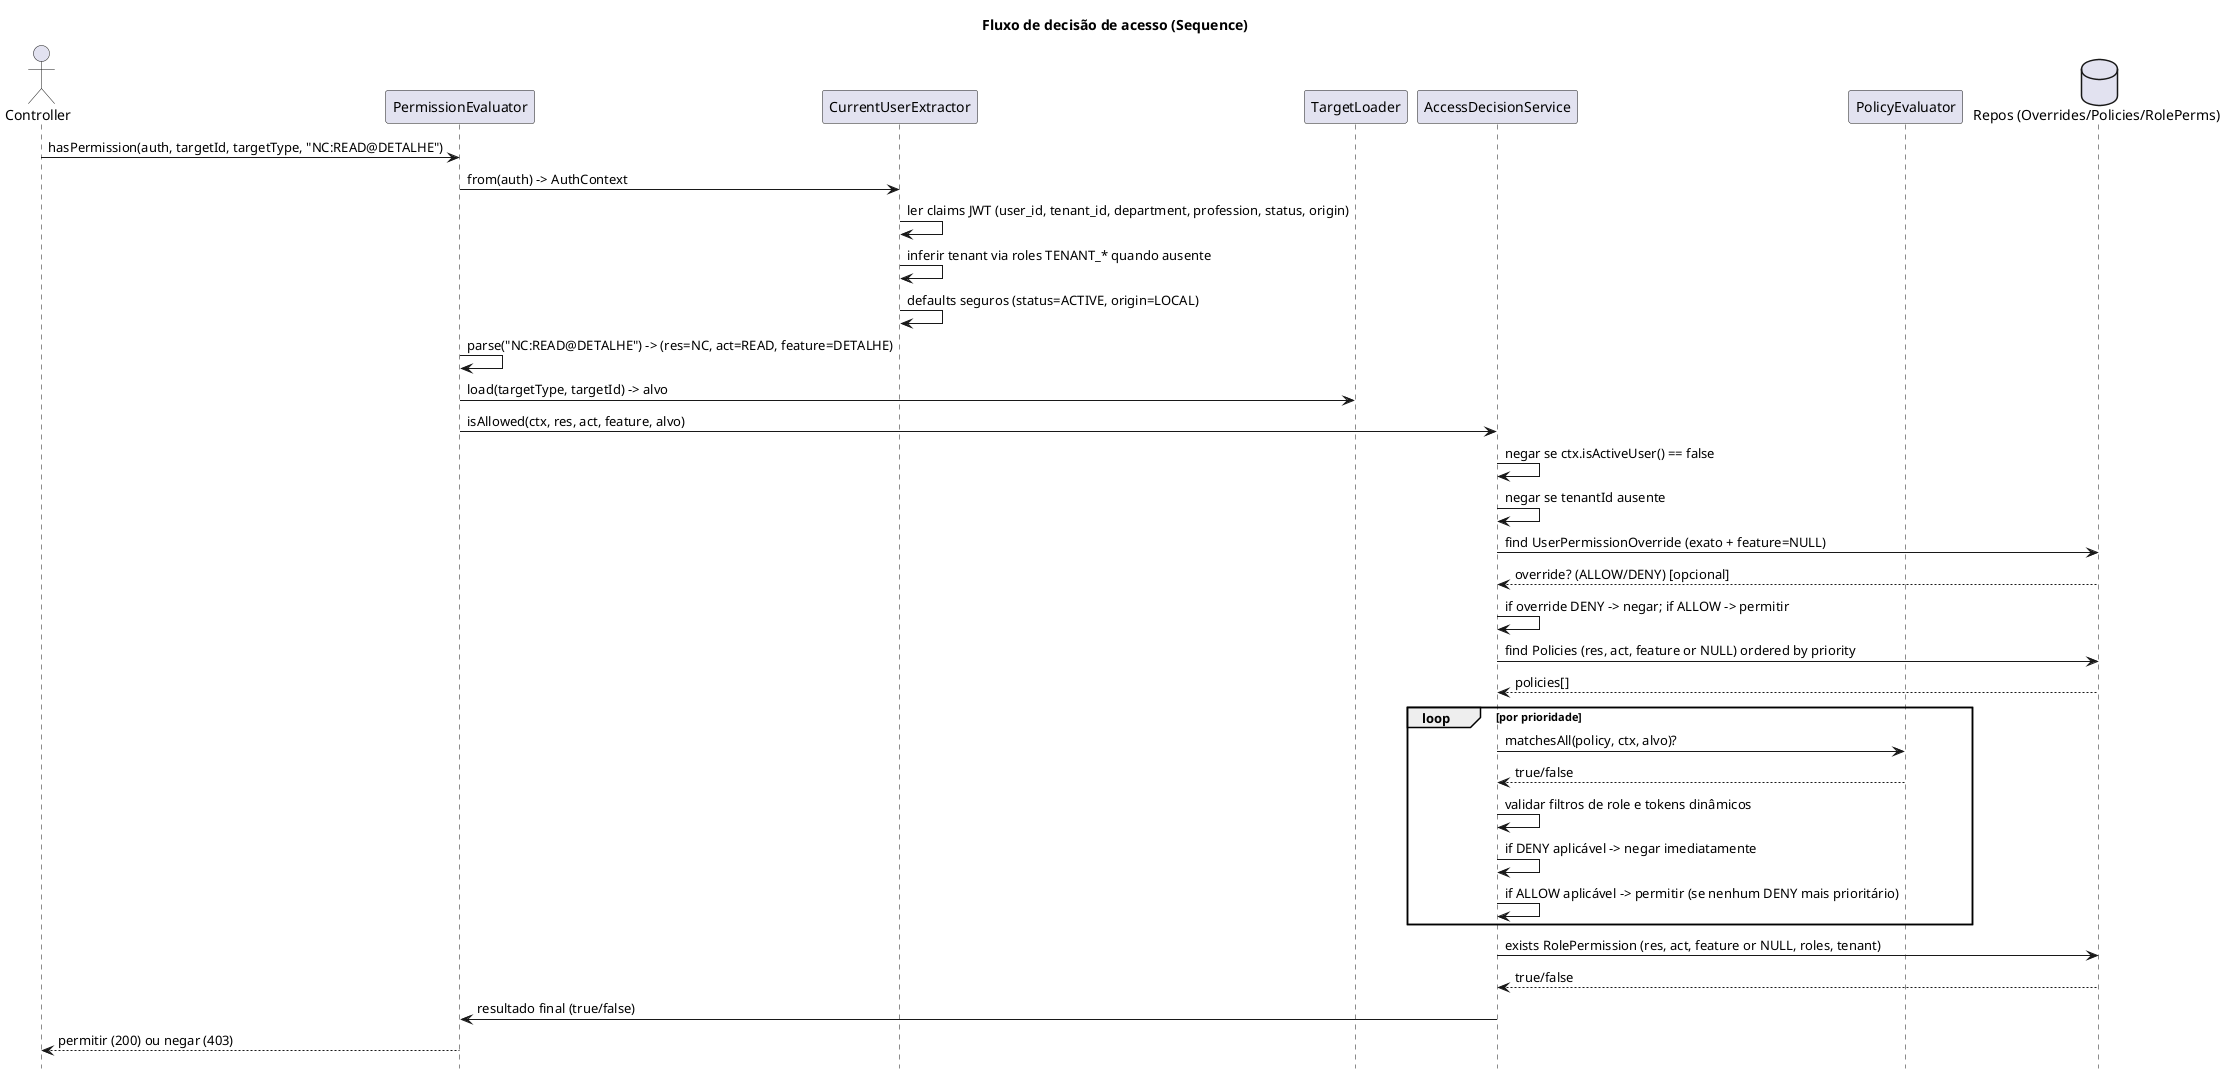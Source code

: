 @startuml
hide footbox
title Fluxo de decisão de acesso (Sequence)

actor Controller
participant "PermissionEvaluator" as PE
participant "CurrentUserExtractor" as CUE
participant "TargetLoader" as TL
participant "AccessDecisionService" as ADS
participant "PolicyEvaluator" as PEV
database "Repos (Overrides/Policies/RolePerms)" as REPO

Controller -> PE: hasPermission(auth, targetId, targetType, "NC:READ@DETALHE")
PE -> CUE: from(auth) -> AuthContext
CUE -> CUE: ler claims JWT (user_id, tenant_id, department, profession, status, origin)
CUE -> CUE: inferir tenant via roles TENANT_* quando ausente
CUE -> CUE: defaults seguros (status=ACTIVE, origin=LOCAL)
PE -> PE: parse("NC:READ@DETALHE") -> (res=NC, act=READ, feature=DETALHE)
PE -> TL: load(targetType, targetId) -> alvo
PE -> ADS: isAllowed(ctx, res, act, feature, alvo)

ADS -> ADS: negar se ctx.isActiveUser() == false
ADS -> ADS: negar se tenantId ausente
ADS -> REPO: find UserPermissionOverride (exato + feature=NULL)
REPO --> ADS: override? (ALLOW/DENY) [opcional]
ADS -> ADS: if override DENY -> negar; if ALLOW -> permitir

ADS -> REPO: find Policies (res, act, feature or NULL) ordered by priority
REPO --> ADS: policies[]
loop por prioridade
  ADS -> PEV: matchesAll(policy, ctx, alvo)?
  PEV --> ADS: true/false
  ADS -> ADS: validar filtros de role e tokens dinâmicos
  ADS -> ADS: if DENY aplicável -> negar imediatamente
  ADS -> ADS: if ALLOW aplicável -> permitir (se nenhum DENY mais prioritário)
end

ADS -> REPO: exists RolePermission (res, act, feature or NULL, roles, tenant)
REPO --> ADS: true/false
ADS -> PE: resultado final (true/false)

PE --> Controller: permitir (200) ou negar (403)
@enduml
